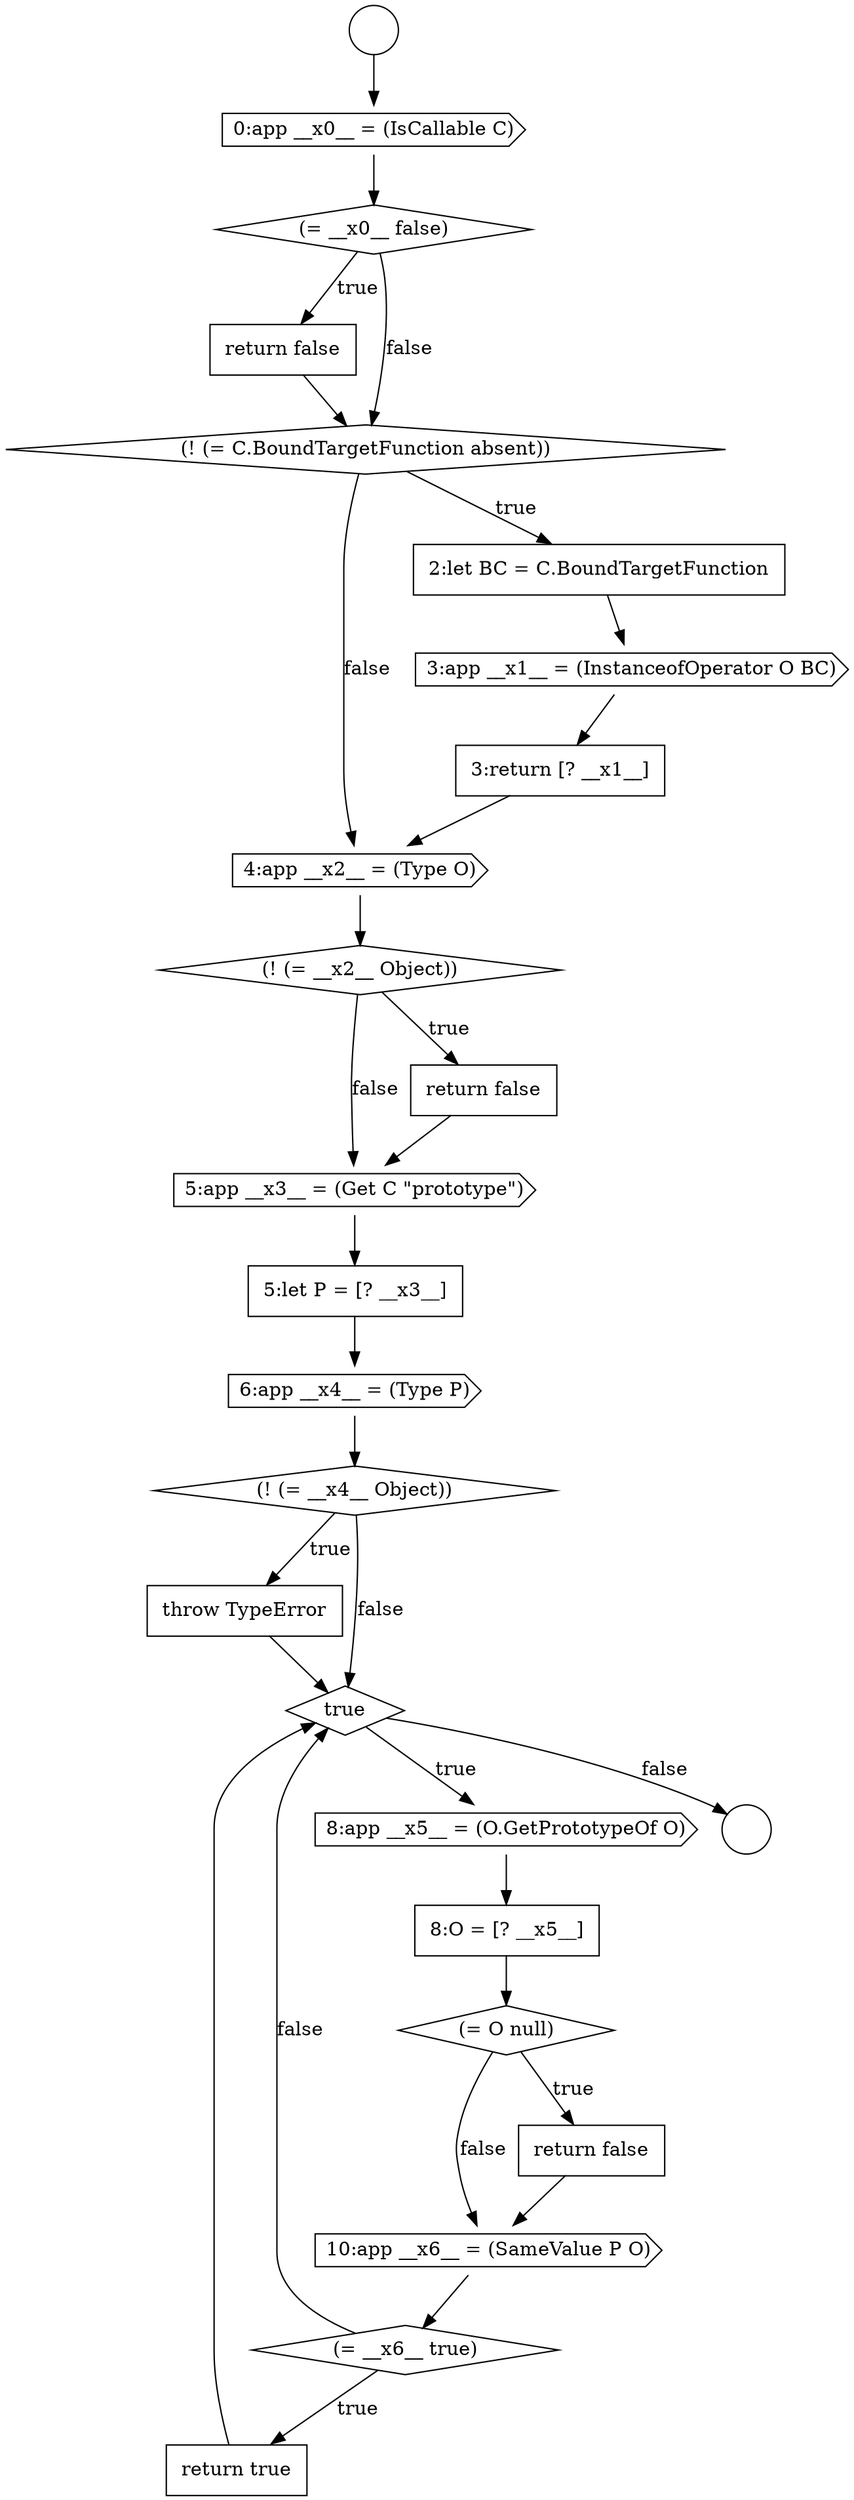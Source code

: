 digraph {
  node1305 [shape=none, margin=0, label=<<font color="black">
    <table border="0" cellborder="1" cellspacing="0" cellpadding="10">
      <tr><td align="left">5:let P = [? __x3__]</td></tr>
    </table>
  </font>> color="black" fillcolor="white" style=filled]
  node1310 [shape=cds, label=<<font color="black">8:app __x5__ = (O.GetPrototypeOf O)</font>> color="black" fillcolor="white" style=filled]
  node1302 [shape=diamond, label=<<font color="black">(! (= __x2__ Object))</font>> color="black" fillcolor="white" style=filled]
  node1296 [shape=none, margin=0, label=<<font color="black">
    <table border="0" cellborder="1" cellspacing="0" cellpadding="10">
      <tr><td align="left">return false</td></tr>
    </table>
  </font>> color="black" fillcolor="white" style=filled]
  node1292 [shape=circle label=" " color="black" fillcolor="white" style=filled]
  node1297 [shape=diamond, label=<<font color="black">(! (= C.BoundTargetFunction absent))</font>> color="black" fillcolor="white" style=filled]
  node1301 [shape=cds, label=<<font color="black">4:app __x2__ = (Type O)</font>> color="black" fillcolor="white" style=filled]
  node1312 [shape=diamond, label=<<font color="black">(= O null)</font>> color="black" fillcolor="white" style=filled]
  node1307 [shape=diamond, label=<<font color="black">(! (= __x4__ Object))</font>> color="black" fillcolor="white" style=filled]
  node1293 [shape=circle label=" " color="black" fillcolor="white" style=filled]
  node1304 [shape=cds, label=<<font color="black">5:app __x3__ = (Get C &quot;prototype&quot;)</font>> color="black" fillcolor="white" style=filled]
  node1300 [shape=none, margin=0, label=<<font color="black">
    <table border="0" cellborder="1" cellspacing="0" cellpadding="10">
      <tr><td align="left">3:return [? __x1__]</td></tr>
    </table>
  </font>> color="black" fillcolor="white" style=filled]
  node1316 [shape=none, margin=0, label=<<font color="black">
    <table border="0" cellborder="1" cellspacing="0" cellpadding="10">
      <tr><td align="left">return true</td></tr>
    </table>
  </font>> color="black" fillcolor="white" style=filled]
  node1303 [shape=none, margin=0, label=<<font color="black">
    <table border="0" cellborder="1" cellspacing="0" cellpadding="10">
      <tr><td align="left">return false</td></tr>
    </table>
  </font>> color="black" fillcolor="white" style=filled]
  node1314 [shape=cds, label=<<font color="black">10:app __x6__ = (SameValue P O)</font>> color="black" fillcolor="white" style=filled]
  node1299 [shape=cds, label=<<font color="black">3:app __x1__ = (InstanceofOperator O BC)</font>> color="black" fillcolor="white" style=filled]
  node1315 [shape=diamond, label=<<font color="black">(= __x6__ true)</font>> color="black" fillcolor="white" style=filled]
  node1295 [shape=diamond, label=<<font color="black">(= __x0__ false)</font>> color="black" fillcolor="white" style=filled]
  node1298 [shape=none, margin=0, label=<<font color="black">
    <table border="0" cellborder="1" cellspacing="0" cellpadding="10">
      <tr><td align="left">2:let BC = C.BoundTargetFunction</td></tr>
    </table>
  </font>> color="black" fillcolor="white" style=filled]
  node1313 [shape=none, margin=0, label=<<font color="black">
    <table border="0" cellborder="1" cellspacing="0" cellpadding="10">
      <tr><td align="left">return false</td></tr>
    </table>
  </font>> color="black" fillcolor="white" style=filled]
  node1306 [shape=cds, label=<<font color="black">6:app __x4__ = (Type P)</font>> color="black" fillcolor="white" style=filled]
  node1311 [shape=none, margin=0, label=<<font color="black">
    <table border="0" cellborder="1" cellspacing="0" cellpadding="10">
      <tr><td align="left">8:O = [? __x5__]</td></tr>
    </table>
  </font>> color="black" fillcolor="white" style=filled]
  node1294 [shape=cds, label=<<font color="black">0:app __x0__ = (IsCallable C)</font>> color="black" fillcolor="white" style=filled]
  node1308 [shape=none, margin=0, label=<<font color="black">
    <table border="0" cellborder="1" cellspacing="0" cellpadding="10">
      <tr><td align="left">throw TypeError</td></tr>
    </table>
  </font>> color="black" fillcolor="white" style=filled]
  node1309 [shape=diamond, label=<<font color="black">true</font>> color="black" fillcolor="white" style=filled]
  node1295 -> node1296 [label=<<font color="black">true</font>> color="black"]
  node1295 -> node1297 [label=<<font color="black">false</font>> color="black"]
  node1302 -> node1303 [label=<<font color="black">true</font>> color="black"]
  node1302 -> node1304 [label=<<font color="black">false</font>> color="black"]
  node1306 -> node1307 [ color="black"]
  node1299 -> node1300 [ color="black"]
  node1307 -> node1308 [label=<<font color="black">true</font>> color="black"]
  node1307 -> node1309 [label=<<font color="black">false</font>> color="black"]
  node1315 -> node1316 [label=<<font color="black">true</font>> color="black"]
  node1315 -> node1309 [label=<<font color="black">false</font>> color="black"]
  node1312 -> node1313 [label=<<font color="black">true</font>> color="black"]
  node1312 -> node1314 [label=<<font color="black">false</font>> color="black"]
  node1300 -> node1301 [ color="black"]
  node1316 -> node1309 [ color="black"]
  node1301 -> node1302 [ color="black"]
  node1311 -> node1312 [ color="black"]
  node1296 -> node1297 [ color="black"]
  node1297 -> node1298 [label=<<font color="black">true</font>> color="black"]
  node1297 -> node1301 [label=<<font color="black">false</font>> color="black"]
  node1305 -> node1306 [ color="black"]
  node1303 -> node1304 [ color="black"]
  node1292 -> node1294 [ color="black"]
  node1308 -> node1309 [ color="black"]
  node1314 -> node1315 [ color="black"]
  node1294 -> node1295 [ color="black"]
  node1310 -> node1311 [ color="black"]
  node1304 -> node1305 [ color="black"]
  node1309 -> node1310 [label=<<font color="black">true</font>> color="black"]
  node1309 -> node1293 [label=<<font color="black">false</font>> color="black"]
  node1313 -> node1314 [ color="black"]
  node1298 -> node1299 [ color="black"]
}
